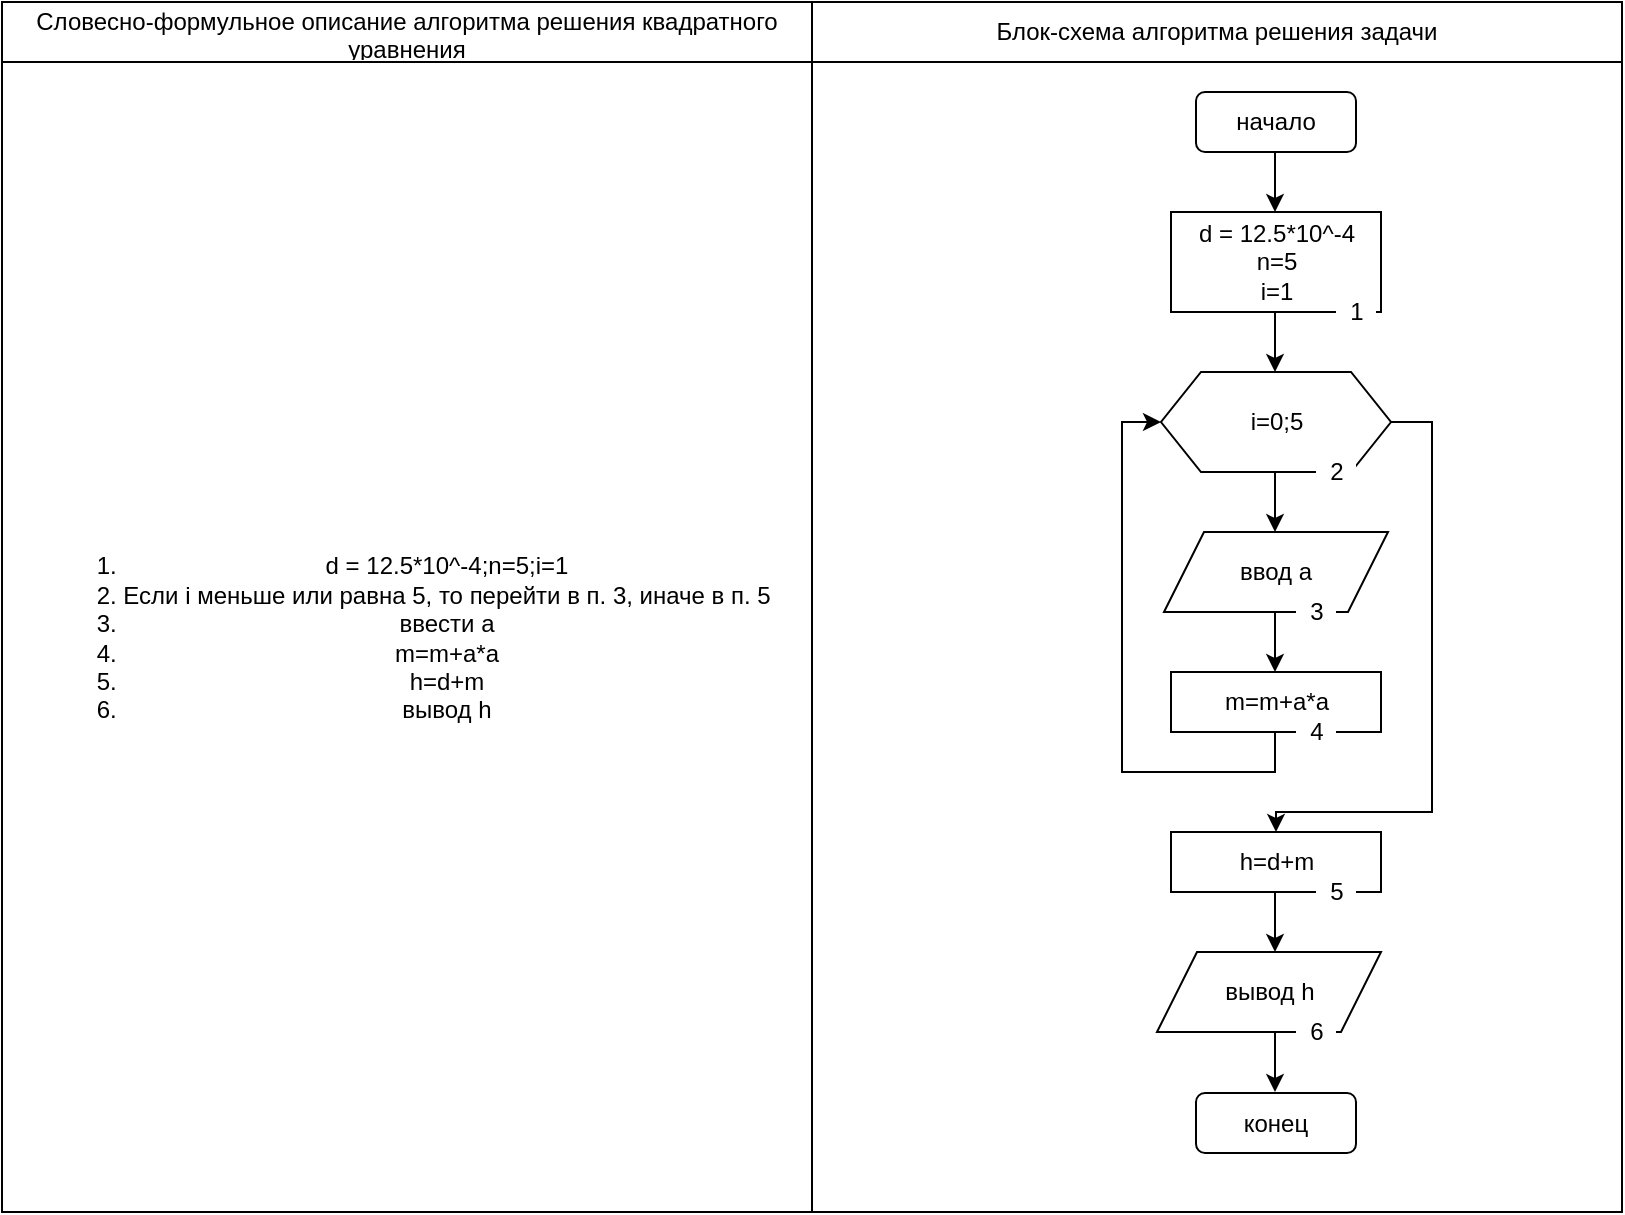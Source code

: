 <mxfile version="15.3.5" type="device"><diagram id="4-9MAAGCpq-TlwGZbeVU" name="Page-1"><mxGraphModel dx="1038" dy="1692" grid="1" gridSize="10" guides="1" tooltips="1" connect="1" arrows="1" fold="1" page="1" pageScale="1" pageWidth="827" pageHeight="1169" math="0" shadow="0"><root><mxCell id="0"/><mxCell id="1" parent="0"/><mxCell id="ms4AhDrgNNNeV28SqoZs-38" value="" style="shape=table;startSize=0;container=1;collapsible=0;childLayout=tableLayout;hachureGap=4;pointerEvents=0;" vertex="1" parent="1"><mxGeometry x="10" y="-1160" width="810" height="605" as="geometry"/></mxCell><mxCell id="ms4AhDrgNNNeV28SqoZs-39" value="" style="shape=partialRectangle;collapsible=0;dropTarget=0;pointerEvents=0;fillColor=none;top=0;left=0;bottom=0;right=0;points=[[0,0.5],[1,0.5]];portConstraint=eastwest;hachureGap=4;" vertex="1" parent="ms4AhDrgNNNeV28SqoZs-38"><mxGeometry width="810" height="30" as="geometry"/></mxCell><mxCell id="ms4AhDrgNNNeV28SqoZs-40" value="Словесно-формульное описание алгоритма решения квадратного уравнения" style="shape=partialRectangle;html=1;whiteSpace=wrap;connectable=0;overflow=hidden;fillColor=none;top=0;left=0;bottom=0;right=0;pointerEvents=1;hachureGap=4;" vertex="1" parent="ms4AhDrgNNNeV28SqoZs-39"><mxGeometry width="405" height="30" as="geometry"><mxRectangle width="405" height="30" as="alternateBounds"/></mxGeometry></mxCell><mxCell id="ms4AhDrgNNNeV28SqoZs-41" value="Блок-схема алгоритма решения задачи" style="shape=partialRectangle;html=1;whiteSpace=wrap;connectable=0;overflow=hidden;fillColor=none;top=0;left=0;bottom=0;right=0;pointerEvents=1;hachureGap=4;" vertex="1" parent="ms4AhDrgNNNeV28SqoZs-39"><mxGeometry x="405" width="405" height="30" as="geometry"><mxRectangle width="405" height="30" as="alternateBounds"/></mxGeometry></mxCell><mxCell id="ms4AhDrgNNNeV28SqoZs-42" value="" style="shape=partialRectangle;collapsible=0;dropTarget=0;pointerEvents=0;fillColor=none;top=0;left=0;bottom=0;right=0;points=[[0,0.5],[1,0.5]];portConstraint=eastwest;hachureGap=4;" vertex="1" parent="ms4AhDrgNNNeV28SqoZs-38"><mxGeometry y="30" width="810" height="575" as="geometry"/></mxCell><mxCell id="ms4AhDrgNNNeV28SqoZs-43" value="&lt;ol&gt;&lt;li&gt;d = 12.5*10^-4;n=5;i=1&lt;/li&gt;&lt;li&gt;Если i меньше или равна 5, то перейти в п. 3, иначе в п. 5&lt;/li&gt;&lt;li&gt;ввести а&lt;/li&gt;&lt;li&gt;m=m+a*a&lt;/li&gt;&lt;li&gt;h=d+m&lt;/li&gt;&lt;li&gt;вывод h&lt;/li&gt;&lt;/ol&gt;" style="shape=partialRectangle;html=1;whiteSpace=wrap;connectable=0;overflow=hidden;fillColor=none;top=0;left=0;bottom=0;right=0;pointerEvents=1;hachureGap=4;" vertex="1" parent="ms4AhDrgNNNeV28SqoZs-42"><mxGeometry width="405" height="575" as="geometry"><mxRectangle width="405" height="575" as="alternateBounds"/></mxGeometry></mxCell><mxCell id="ms4AhDrgNNNeV28SqoZs-44" value="" style="shape=partialRectangle;html=1;whiteSpace=wrap;connectable=0;overflow=hidden;fillColor=none;top=0;left=0;bottom=0;right=0;pointerEvents=1;hachureGap=4;" vertex="1" parent="ms4AhDrgNNNeV28SqoZs-42"><mxGeometry x="405" width="405" height="575" as="geometry"><mxRectangle width="405" height="575" as="alternateBounds"/></mxGeometry></mxCell><mxCell id="ms4AhDrgNNNeV28SqoZs-1" value="начало" style="rounded=1;whiteSpace=wrap;html=1;" vertex="1" parent="1"><mxGeometry x="607" y="-1115" width="80" height="30" as="geometry"/></mxCell><mxCell id="ms4AhDrgNNNeV28SqoZs-9" style="edgeStyle=orthogonalEdgeStyle;rounded=0;orthogonalLoop=1;jettySize=auto;html=1;exitX=0.5;exitY=1;exitDx=0;exitDy=0;" edge="1" parent="1"><mxGeometry relative="1" as="geometry"><mxPoint x="646.5" y="-1055" as="targetPoint"/><mxPoint x="646.5" y="-1085" as="sourcePoint"/></mxGeometry></mxCell><mxCell id="ms4AhDrgNNNeV28SqoZs-10" value="&lt;div&gt;d = 12.5*10^-4&lt;/div&gt;&lt;div&gt;n=5&lt;/div&gt;&lt;div&gt;i=1&lt;br&gt;&lt;/div&gt;" style="rounded=0;whiteSpace=wrap;html=1;" vertex="1" parent="1"><mxGeometry x="594.5" y="-1055" width="105" height="50" as="geometry"/></mxCell><mxCell id="ms4AhDrgNNNeV28SqoZs-14" style="edgeStyle=orthogonalEdgeStyle;rounded=0;orthogonalLoop=1;jettySize=auto;html=1;exitX=0.5;exitY=1;exitDx=0;exitDy=0;" edge="1" parent="1"><mxGeometry relative="1" as="geometry"><mxPoint x="646.5" y="-975" as="targetPoint"/><mxPoint x="646.5" y="-1005" as="sourcePoint"/></mxGeometry></mxCell><mxCell id="ms4AhDrgNNNeV28SqoZs-15" value="i=0;5" style="shape=hexagon;perimeter=hexagonPerimeter2;whiteSpace=wrap;html=1;fixedSize=1;" vertex="1" parent="1"><mxGeometry x="589.5" y="-975" width="115" height="50" as="geometry"/></mxCell><mxCell id="ms4AhDrgNNNeV28SqoZs-17" style="edgeStyle=orthogonalEdgeStyle;rounded=0;orthogonalLoop=1;jettySize=auto;html=1;exitX=0.5;exitY=1;exitDx=0;exitDy=0;" edge="1" parent="1"><mxGeometry relative="1" as="geometry"><mxPoint x="646.5" y="-895" as="targetPoint"/><mxPoint x="646.5" y="-925" as="sourcePoint"/></mxGeometry></mxCell><mxCell id="ms4AhDrgNNNeV28SqoZs-18" value="ввод a" style="shape=parallelogram;perimeter=parallelogramPerimeter;whiteSpace=wrap;html=1;fixedSize=1;" vertex="1" parent="1"><mxGeometry x="591" y="-895" width="112" height="40" as="geometry"/></mxCell><mxCell id="ms4AhDrgNNNeV28SqoZs-20" style="edgeStyle=orthogonalEdgeStyle;rounded=0;orthogonalLoop=1;jettySize=auto;html=1;exitX=0.5;exitY=1;exitDx=0;exitDy=0;" edge="1" parent="1"><mxGeometry relative="1" as="geometry"><mxPoint x="646.5" y="-825" as="targetPoint"/><mxPoint x="646.5" y="-855" as="sourcePoint"/></mxGeometry></mxCell><mxCell id="ms4AhDrgNNNeV28SqoZs-21" value="h=d+m" style="rounded=0;whiteSpace=wrap;html=1;" vertex="1" parent="1"><mxGeometry x="594.5" y="-745" width="105" height="30" as="geometry"/></mxCell><mxCell id="ms4AhDrgNNNeV28SqoZs-22" style="edgeStyle=orthogonalEdgeStyle;rounded=0;orthogonalLoop=1;jettySize=auto;html=1;exitX=0.5;exitY=1;exitDx=0;exitDy=0;entryX=0;entryY=0.5;entryDx=0;entryDy=0;" edge="1" parent="1" target="ms4AhDrgNNNeV28SqoZs-15"><mxGeometry relative="1" as="geometry"><mxPoint x="646.5" y="-765" as="targetPoint"/><mxPoint x="646.5" y="-795" as="sourcePoint"/><Array as="points"><mxPoint x="647" y="-775"/><mxPoint x="570" y="-775"/><mxPoint x="570" y="-950"/></Array></mxGeometry></mxCell><mxCell id="ms4AhDrgNNNeV28SqoZs-24" style="edgeStyle=orthogonalEdgeStyle;rounded=0;orthogonalLoop=1;jettySize=auto;html=1;exitX=1;exitY=0.5;exitDx=0;exitDy=0;entryX=0.5;entryY=0;entryDx=0;entryDy=0;" edge="1" parent="1" source="ms4AhDrgNNNeV28SqoZs-15" target="ms4AhDrgNNNeV28SqoZs-21"><mxGeometry relative="1" as="geometry"><mxPoint x="657" y="-755" as="targetPoint"/><mxPoint x="737" y="-955" as="sourcePoint"/><Array as="points"><mxPoint x="725" y="-950"/><mxPoint x="725" y="-755"/><mxPoint x="647" y="-755"/></Array></mxGeometry></mxCell><mxCell id="ms4AhDrgNNNeV28SqoZs-25" value="m=m+a*a" style="rounded=0;whiteSpace=wrap;html=1;" vertex="1" parent="1"><mxGeometry x="594.5" y="-825" width="105" height="30" as="geometry"/></mxCell><mxCell id="ms4AhDrgNNNeV28SqoZs-26" value="вывод h" style="shape=parallelogram;perimeter=parallelogramPerimeter;whiteSpace=wrap;html=1;fixedSize=1;" vertex="1" parent="1"><mxGeometry x="587.5" y="-685" width="112" height="40" as="geometry"/></mxCell><mxCell id="ms4AhDrgNNNeV28SqoZs-27" style="edgeStyle=orthogonalEdgeStyle;rounded=0;orthogonalLoop=1;jettySize=auto;html=1;exitX=0.5;exitY=1;exitDx=0;exitDy=0;" edge="1" parent="1"><mxGeometry relative="1" as="geometry"><mxPoint x="646.5" y="-685" as="targetPoint"/><mxPoint x="646.5" y="-715" as="sourcePoint"/></mxGeometry></mxCell><mxCell id="ms4AhDrgNNNeV28SqoZs-29" style="edgeStyle=orthogonalEdgeStyle;rounded=0;orthogonalLoop=1;jettySize=auto;html=1;exitX=0.5;exitY=1;exitDx=0;exitDy=0;" edge="1" parent="1"><mxGeometry relative="1" as="geometry"><mxPoint x="646.5" y="-615" as="targetPoint"/><mxPoint x="646.5" y="-645" as="sourcePoint"/></mxGeometry></mxCell><mxCell id="ms4AhDrgNNNeV28SqoZs-30" value="конец" style="rounded=1;whiteSpace=wrap;html=1;" vertex="1" parent="1"><mxGeometry x="607" y="-614.5" width="80" height="30" as="geometry"/></mxCell><mxCell id="ms4AhDrgNNNeV28SqoZs-32" value="1" style="text;html=1;align=center;verticalAlign=middle;resizable=0;points=[];autosize=1;strokeColor=none;fillColor=#FFFFFF;" vertex="1" parent="1"><mxGeometry x="677" y="-1015" width="20" height="20" as="geometry"/></mxCell><mxCell id="ms4AhDrgNNNeV28SqoZs-33" value="2" style="text;html=1;align=center;verticalAlign=middle;resizable=0;points=[];autosize=1;strokeColor=none;fillColor=#FFFFFF;" vertex="1" parent="1"><mxGeometry x="667" y="-935" width="20" height="20" as="geometry"/></mxCell><mxCell id="ms4AhDrgNNNeV28SqoZs-34" value="3" style="text;html=1;align=center;verticalAlign=middle;resizable=0;points=[];autosize=1;strokeColor=none;fillColor=#FFFFFF;" vertex="1" parent="1"><mxGeometry x="657" y="-865" width="20" height="20" as="geometry"/></mxCell><mxCell id="ms4AhDrgNNNeV28SqoZs-35" value="4" style="text;html=1;align=center;verticalAlign=middle;resizable=0;points=[];autosize=1;strokeColor=none;fillColor=#FFFFFF;" vertex="1" parent="1"><mxGeometry x="657" y="-805" width="20" height="20" as="geometry"/></mxCell><mxCell id="ms4AhDrgNNNeV28SqoZs-36" value="5" style="text;html=1;align=center;verticalAlign=middle;resizable=0;points=[];autosize=1;strokeColor=none;fillColor=#FFFFFF;" vertex="1" parent="1"><mxGeometry x="667" y="-725" width="20" height="20" as="geometry"/></mxCell><mxCell id="ms4AhDrgNNNeV28SqoZs-37" value="6" style="text;html=1;align=center;verticalAlign=middle;resizable=0;points=[];autosize=1;strokeColor=none;fillColor=#FFFFFF;" vertex="1" parent="1"><mxGeometry x="657" y="-655" width="20" height="20" as="geometry"/></mxCell></root></mxGraphModel></diagram></mxfile>